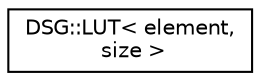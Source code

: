 digraph "Graphical Class Hierarchy"
{
  edge [fontname="Helvetica",fontsize="10",labelfontname="Helvetica",labelfontsize="10"];
  node [fontname="Helvetica",fontsize="10",shape=record];
  rankdir="LR";
  Node1 [label="DSG::LUT\< element,\l size \>",height=0.2,width=0.4,color="black", fillcolor="white", style="filled",URL="$class_d_s_g_1_1_l_u_t.html",tooltip="DSG::LUT - Look Up Table. "];
}
